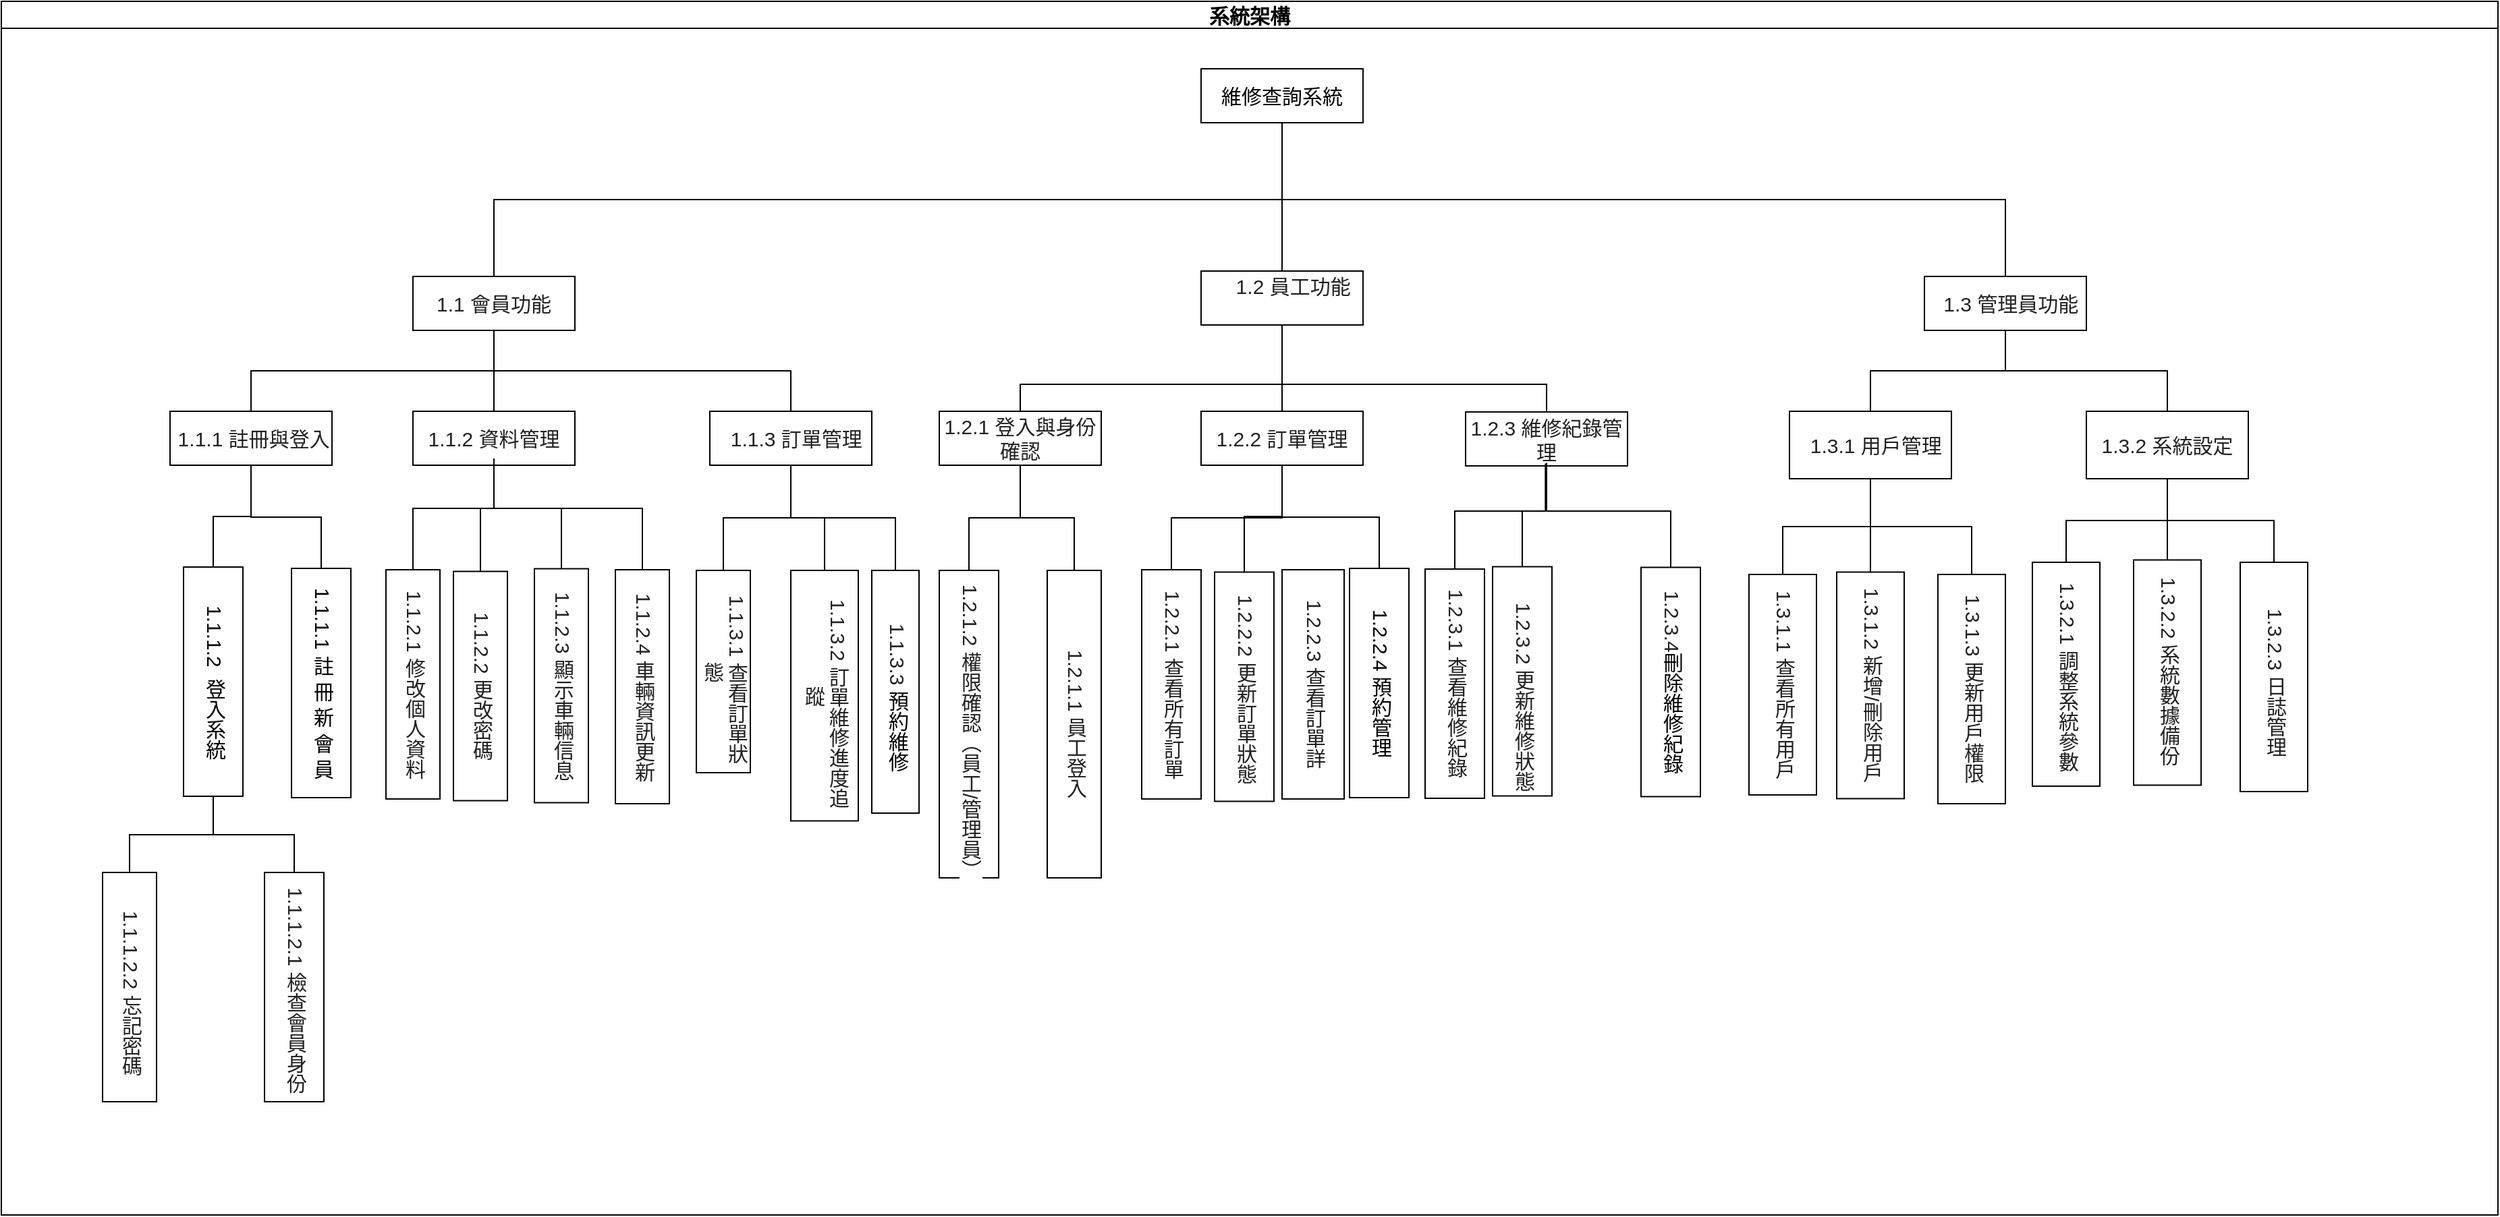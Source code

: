 <mxfile version="25.0.3">
  <diagram id="prtHgNgQTEPvFCAcTncT" name="Page-1">
    <mxGraphModel dx="2459" dy="530" grid="1" gridSize="10" guides="1" tooltips="1" connect="1" arrows="1" fold="1" page="1" pageScale="1" pageWidth="1169" pageHeight="827" math="0" shadow="0">
      <root>
        <mxCell id="0" />
        <mxCell id="1" parent="0" />
        <mxCell id="vLOGakIaKndCi6_WX_65-37" value="系統架構" style="swimlane;startSize=20;horizontal=1;containerType=tree;textShadow=0;movable=1;resizable=1;rotatable=1;deletable=1;editable=1;locked=0;connectable=1;fontSize=15;" parent="1" vertex="1">
          <mxGeometry x="-660" y="270" width="1850" height="900" as="geometry" />
        </mxCell>
        <mxCell id="vLOGakIaKndCi6_WX_65-39" value="維修查詢系統" style="whiteSpace=wrap;html=1;treeFolding=1;treeMoving=1;newEdgeStyle={&quot;edgeStyle&quot;:&quot;elbowEdgeStyle&quot;,&quot;startArrow&quot;:&quot;none&quot;,&quot;endArrow&quot;:&quot;none&quot;};fontSize=15;" parent="vLOGakIaKndCi6_WX_65-37" vertex="1">
          <mxGeometry x="889" y="50" width="120" height="40" as="geometry" />
        </mxCell>
        <mxCell id="i7zBOyGKAb41JnRDGn2z-2" value="" style="edgeStyle=elbowEdgeStyle;rounded=0;orthogonalLoop=1;jettySize=auto;html=1;elbow=vertical;startArrow=none;endArrow=none;fontSize=15;" parent="vLOGakIaKndCi6_WX_65-37" source="vLOGakIaKndCi6_WX_65-39" target="i7zBOyGKAb41JnRDGn2z-3" edge="1">
          <mxGeometry relative="1" as="geometry" />
        </mxCell>
        <mxCell id="i7zBOyGKAb41JnRDGn2z-3" value="&#xa;&lt;span style=&quot;color: rgb(34, 34, 34); font-family: Arial, Helvetica, sans-serif; font-style: normal; font-variant-ligatures: normal; font-variant-caps: normal; font-weight: 400; letter-spacing: normal; orphans: 2; text-align: start; text-indent: 0px; text-transform: none; widows: 2; word-spacing: 0px; -webkit-text-stroke-width: 0px; white-space: normal; background-color: rgb(255, 255, 255); text-decoration-thickness: initial; text-decoration-style: initial; text-decoration-color: initial; float: none; display: inline !important;&quot;&gt;&amp;nbsp; &amp;nbsp; 1.2 員工功能&lt;/span&gt;&#xa;&#xa;" style="whiteSpace=wrap;html=1;treeFolding=1;treeMoving=1;newEdgeStyle={&quot;edgeStyle&quot;:&quot;elbowEdgeStyle&quot;,&quot;startArrow&quot;:&quot;none&quot;,&quot;endArrow&quot;:&quot;none&quot;};fontSize=15;" parent="vLOGakIaKndCi6_WX_65-37" vertex="1">
          <mxGeometry x="889" y="200" width="120" height="40" as="geometry" />
        </mxCell>
        <mxCell id="i7zBOyGKAb41JnRDGn2z-4" value="" style="edgeStyle=elbowEdgeStyle;rounded=0;orthogonalLoop=1;jettySize=auto;html=1;elbow=vertical;startArrow=none;endArrow=none;fontSize=15;" parent="vLOGakIaKndCi6_WX_65-37" source="vLOGakIaKndCi6_WX_65-39" target="i7zBOyGKAb41JnRDGn2z-5" edge="1">
          <mxGeometry relative="1" as="geometry">
            <mxPoint x="290" y="114" as="sourcePoint" />
          </mxGeometry>
        </mxCell>
        <mxCell id="i7zBOyGKAb41JnRDGn2z-5" value="&lt;span style=&quot;color: rgb(34, 34, 34); font-family: Arial, Helvetica, sans-serif; text-align: start; background-color: rgb(255, 255, 255);&quot;&gt;1.1 會員功能&lt;/span&gt;" style="whiteSpace=wrap;html=1;treeFolding=1;treeMoving=1;newEdgeStyle={&quot;edgeStyle&quot;:&quot;elbowEdgeStyle&quot;,&quot;startArrow&quot;:&quot;none&quot;,&quot;endArrow&quot;:&quot;none&quot;};fontSize=15;" parent="vLOGakIaKndCi6_WX_65-37" vertex="1">
          <mxGeometry x="305" y="204" width="120" height="40" as="geometry" />
        </mxCell>
        <mxCell id="i7zBOyGKAb41JnRDGn2z-8" value="" style="edgeStyle=elbowEdgeStyle;rounded=0;orthogonalLoop=1;jettySize=auto;html=1;elbow=vertical;startArrow=none;endArrow=none;fontSize=15;" parent="vLOGakIaKndCi6_WX_65-37" source="i7zBOyGKAb41JnRDGn2z-5" target="i7zBOyGKAb41JnRDGn2z-9" edge="1">
          <mxGeometry relative="1" as="geometry">
            <mxPoint x="515" y="178" as="sourcePoint" />
          </mxGeometry>
        </mxCell>
        <mxCell id="i7zBOyGKAb41JnRDGn2z-9" value="&lt;span style=&quot;color: rgb(34, 34, 34); font-family: Arial, Helvetica, sans-serif; text-align: start; background-color: rgb(255, 255, 255);&quot;&gt;&amp;nbsp;1.1.1 註冊與登入&lt;/span&gt;" style="whiteSpace=wrap;html=1;treeFolding=1;treeMoving=1;newEdgeStyle={&quot;edgeStyle&quot;:&quot;elbowEdgeStyle&quot;,&quot;startArrow&quot;:&quot;none&quot;,&quot;endArrow&quot;:&quot;none&quot;};fontSize=15;" parent="vLOGakIaKndCi6_WX_65-37" vertex="1">
          <mxGeometry x="125" y="304" width="120" height="40" as="geometry" />
        </mxCell>
        <mxCell id="i7zBOyGKAb41JnRDGn2z-12" value="" style="edgeStyle=elbowEdgeStyle;rounded=0;orthogonalLoop=1;jettySize=auto;html=1;elbow=vertical;startArrow=none;endArrow=none;fontSize=15;" parent="vLOGakIaKndCi6_WX_65-37" source="i7zBOyGKAb41JnRDGn2z-9" target="i7zBOyGKAb41JnRDGn2z-13" edge="1">
          <mxGeometry relative="1" as="geometry">
            <mxPoint x="355" y="290" as="sourcePoint" />
          </mxGeometry>
        </mxCell>
        <mxCell id="i7zBOyGKAb41JnRDGn2z-13" value="1.1.1&lt;span style=&quot;background-color: initial;&quot;&gt;.1 註 冊 新 會 員&lt;/span&gt;" style="whiteSpace=wrap;html=1;treeFolding=1;treeMoving=1;newEdgeStyle={&quot;edgeStyle&quot;:&quot;elbowEdgeStyle&quot;,&quot;startArrow&quot;:&quot;none&quot;,&quot;endArrow&quot;:&quot;none&quot;};textDirection=vertical-lr;fontSize=15;" parent="vLOGakIaKndCi6_WX_65-37" vertex="1">
          <mxGeometry x="215" y="420.5" width="44" height="170" as="geometry" />
        </mxCell>
        <mxCell id="i7zBOyGKAb41JnRDGn2z-14" value="" style="edgeStyle=elbowEdgeStyle;rounded=0;orthogonalLoop=1;jettySize=auto;html=1;elbow=vertical;startArrow=none;endArrow=none;entryX=0.5;entryY=0;entryDx=0;entryDy=0;exitX=0.5;exitY=1;exitDx=0;exitDy=0;fontSize=15;" parent="vLOGakIaKndCi6_WX_65-37" source="i7zBOyGKAb41JnRDGn2z-9" target="i7zBOyGKAb41JnRDGn2z-15" edge="1">
          <mxGeometry relative="1" as="geometry">
            <mxPoint x="185" y="364" as="sourcePoint" />
            <mxPoint x="115" y="387" as="targetPoint" />
            <Array as="points" />
          </mxGeometry>
        </mxCell>
        <mxCell id="i7zBOyGKAb41JnRDGn2z-15" value="1.1.1.2&amp;nbsp; 登入系統" style="whiteSpace=wrap;html=1;treeFolding=1;treeMoving=1;newEdgeStyle={&quot;edgeStyle&quot;:&quot;elbowEdgeStyle&quot;,&quot;startArrow&quot;:&quot;none&quot;,&quot;endArrow&quot;:&quot;none&quot;};align=center;rotation=0;textDirection=vertical-lr;fontSize=15;" parent="vLOGakIaKndCi6_WX_65-37" vertex="1">
          <mxGeometry x="135" y="419.5" width="44" height="170" as="geometry" />
        </mxCell>
        <mxCell id="i7zBOyGKAb41JnRDGn2z-16" value="" style="edgeStyle=elbowEdgeStyle;rounded=0;orthogonalLoop=1;jettySize=auto;html=1;elbow=vertical;startArrow=none;endArrow=none;movable=1;resizable=1;rotatable=1;deletable=1;editable=1;locked=0;connectable=1;fontSize=15;" parent="vLOGakIaKndCi6_WX_65-37" source="i7zBOyGKAb41JnRDGn2z-15" target="i7zBOyGKAb41JnRDGn2z-17" edge="1">
          <mxGeometry relative="1" as="geometry">
            <mxPoint x="365" y="412" as="sourcePoint" />
          </mxGeometry>
        </mxCell>
        <mxCell id="i7zBOyGKAb41JnRDGn2z-17" value="&lt;span style=&quot;color: rgb(34, 34, 34); font-family: Arial, Helvetica, sans-serif; text-align: start; background-color: rgb(255, 255, 255);&quot;&gt;&amp;nbsp;1.1.1.2.1 檢查會員身份&lt;/span&gt;" style="whiteSpace=wrap;html=1;treeFolding=1;treeMoving=1;newEdgeStyle={&quot;edgeStyle&quot;:&quot;elbowEdgeStyle&quot;,&quot;startArrow&quot;:&quot;none&quot;,&quot;endArrow&quot;:&quot;none&quot;};textDirection=vertical-lr;movable=1;resizable=1;rotatable=1;deletable=1;editable=1;locked=0;connectable=1;fontSize=15;" parent="vLOGakIaKndCi6_WX_65-37" vertex="1">
          <mxGeometry x="195" y="646" width="44" height="170" as="geometry" />
        </mxCell>
        <mxCell id="i7zBOyGKAb41JnRDGn2z-18" value="" style="edgeStyle=elbowEdgeStyle;rounded=0;orthogonalLoop=1;jettySize=auto;html=1;elbow=vertical;startArrow=none;endArrow=none;movable=1;resizable=1;rotatable=1;deletable=1;editable=1;locked=0;connectable=1;fontSize=15;" parent="vLOGakIaKndCi6_WX_65-37" source="i7zBOyGKAb41JnRDGn2z-15" target="i7zBOyGKAb41JnRDGn2z-19" edge="1">
          <mxGeometry relative="1" as="geometry">
            <mxPoint x="235" y="492" as="sourcePoint" />
          </mxGeometry>
        </mxCell>
        <mxCell id="i7zBOyGKAb41JnRDGn2z-19" value="&lt;span style=&quot;color: rgb(34, 34, 34); font-family: Arial, Helvetica, sans-serif; text-align: start; background-color: rgb(255, 255, 255);&quot;&gt;&amp;nbsp; 1.1.1.2.2 忘記密碼&lt;/span&gt;" style="whiteSpace=wrap;html=1;treeFolding=1;treeMoving=1;newEdgeStyle={&quot;edgeStyle&quot;:&quot;elbowEdgeStyle&quot;,&quot;startArrow&quot;:&quot;none&quot;,&quot;endArrow&quot;:&quot;none&quot;};textDirection=vertical-lr;fontSize=15;" parent="vLOGakIaKndCi6_WX_65-37" vertex="1">
          <mxGeometry x="75" y="646" width="40" height="170" as="geometry" />
        </mxCell>
        <mxCell id="i7zBOyGKAb41JnRDGn2z-35" value="&lt;span style=&quot;color: rgb(34, 34, 34); font-family: Arial, Helvetica, sans-serif; text-align: start; background-color: rgb(255, 255, 255);&quot;&gt;1.1.2 資料管理&lt;/span&gt;" style="whiteSpace=wrap;html=1;treeFolding=1;treeMoving=1;newEdgeStyle={&quot;edgeStyle&quot;:&quot;elbowEdgeStyle&quot;,&quot;startArrow&quot;:&quot;none&quot;,&quot;endArrow&quot;:&quot;none&quot;};fontSize=15;" parent="vLOGakIaKndCi6_WX_65-37" vertex="1">
          <mxGeometry x="305" y="304" width="120" height="40" as="geometry" />
        </mxCell>
        <mxCell id="i7zBOyGKAb41JnRDGn2z-36" value="" style="edgeStyle=elbowEdgeStyle;rounded=0;orthogonalLoop=1;jettySize=auto;html=1;elbow=vertical;startArrow=none;endArrow=none;fontSize=15;" parent="vLOGakIaKndCi6_WX_65-37" source="i7zBOyGKAb41JnRDGn2z-35" target="i7zBOyGKAb41JnRDGn2z-37" edge="1">
          <mxGeometry relative="1" as="geometry">
            <mxPoint x="365" y="290" as="sourcePoint" />
            <Array as="points">
              <mxPoint x="365" y="376" />
            </Array>
          </mxGeometry>
        </mxCell>
        <mxCell id="i7zBOyGKAb41JnRDGn2z-37" value="&lt;span style=&quot;color: rgb(34, 34, 34); font-family: Arial, Helvetica, sans-serif; text-align: start; background-color: rgb(255, 255, 255);&quot;&gt;1.1.2.1 修改個人資料&lt;/span&gt;" style="whiteSpace=wrap;html=1;treeFolding=1;treeMoving=1;newEdgeStyle={&quot;edgeStyle&quot;:&quot;elbowEdgeStyle&quot;,&quot;startArrow&quot;:&quot;none&quot;,&quot;endArrow&quot;:&quot;none&quot;};textDirection=vertical-lr;fontSize=15;" parent="vLOGakIaKndCi6_WX_65-37" vertex="1">
          <mxGeometry x="285" y="421.5" width="40" height="170" as="geometry" />
        </mxCell>
        <mxCell id="i7zBOyGKAb41JnRDGn2z-39" value="&lt;span style=&quot;color: rgb(34, 34, 34); font-family: Arial, Helvetica, sans-serif; text-align: start; background-color: rgb(255, 255, 255);&quot;&gt;1.1.2.2 更改密碼&lt;/span&gt;" style="whiteSpace=wrap;html=1;treeFolding=1;treeMoving=1;newEdgeStyle={&quot;edgeStyle&quot;:&quot;elbowEdgeStyle&quot;,&quot;startArrow&quot;:&quot;none&quot;,&quot;endArrow&quot;:&quot;none&quot;};textDirection=vertical-rl;fontSize=15;" parent="vLOGakIaKndCi6_WX_65-37" vertex="1">
          <mxGeometry x="335" y="422.75" width="40" height="170" as="geometry" />
        </mxCell>
        <mxCell id="i7zBOyGKAb41JnRDGn2z-63" value="" style="edgeStyle=elbowEdgeStyle;rounded=0;orthogonalLoop=1;jettySize=auto;html=1;elbow=vertical;startArrow=none;endArrow=none;fontSize=15;" parent="vLOGakIaKndCi6_WX_65-37" source="i7zBOyGKAb41JnRDGn2z-5" target="i7zBOyGKAb41JnRDGn2z-64" edge="1">
          <mxGeometry relative="1" as="geometry">
            <mxPoint x="-255" y="304" as="sourcePoint" />
          </mxGeometry>
        </mxCell>
        <mxCell id="i7zBOyGKAb41JnRDGn2z-64" value="&lt;span style=&quot;color: rgb(34, 34, 34); font-family: Arial, Helvetica, sans-serif; text-align: start; background-color: rgb(255, 255, 255);&quot;&gt;&amp;nbsp; 1.1.3 訂單管理&lt;/span&gt;" style="whiteSpace=wrap;html=1;treeFolding=1;treeMoving=1;newEdgeStyle={&quot;edgeStyle&quot;:&quot;elbowEdgeStyle&quot;,&quot;startArrow&quot;:&quot;none&quot;,&quot;endArrow&quot;:&quot;none&quot;};fontSize=15;" parent="vLOGakIaKndCi6_WX_65-37" vertex="1">
          <mxGeometry x="525" y="304" width="120" height="40" as="geometry" />
        </mxCell>
        <mxCell id="i7zBOyGKAb41JnRDGn2z-65" value="" style="edgeStyle=elbowEdgeStyle;rounded=0;orthogonalLoop=1;jettySize=auto;html=1;elbow=vertical;startArrow=none;endArrow=none;fontSize=15;" parent="vLOGakIaKndCi6_WX_65-37" source="i7zBOyGKAb41JnRDGn2z-64" target="i7zBOyGKAb41JnRDGn2z-66" edge="1">
          <mxGeometry relative="1" as="geometry">
            <mxPoint x="-555" y="336" as="sourcePoint" />
          </mxGeometry>
        </mxCell>
        <mxCell id="i7zBOyGKAb41JnRDGn2z-66" value="&lt;span style=&quot;color: rgb(34, 34, 34); font-family: Arial, Helvetica, sans-serif; text-align: start; background-color: rgb(255, 255, 255);&quot;&gt;&amp;nbsp;&amp;nbsp; 1.1.3.1 查看訂單狀態&lt;/span&gt;" style="whiteSpace=wrap;html=1;treeFolding=1;treeMoving=1;newEdgeStyle={&quot;edgeStyle&quot;:&quot;elbowEdgeStyle&quot;,&quot;startArrow&quot;:&quot;none&quot;,&quot;endArrow&quot;:&quot;none&quot;};textDirection=vertical-rl;fontSize=15;" parent="vLOGakIaKndCi6_WX_65-37" vertex="1">
          <mxGeometry x="515" y="422" width="40" height="150" as="geometry" />
        </mxCell>
        <mxCell id="i7zBOyGKAb41JnRDGn2z-68" value="&lt;span style=&quot;color: rgb(34, 34, 34); font-family: Arial, Helvetica, sans-serif; text-align: start; background-color: rgb(255, 255, 255);&quot;&gt;&amp;nbsp;&amp;nbsp; 1.1.3.2 訂單維修進度追蹤&lt;/span&gt;" style="whiteSpace=wrap;html=1;treeFolding=1;treeMoving=1;newEdgeStyle={&quot;edgeStyle&quot;:&quot;elbowEdgeStyle&quot;,&quot;startArrow&quot;:&quot;none&quot;,&quot;endArrow&quot;:&quot;none&quot;};textDirection=vertical-rl;fontSize=15;" parent="vLOGakIaKndCi6_WX_65-37" vertex="1">
          <mxGeometry x="585" y="422" width="50" height="185.75" as="geometry" />
        </mxCell>
        <mxCell id="i7zBOyGKAb41JnRDGn2z-79" value="" style="edgeStyle=elbowEdgeStyle;rounded=0;orthogonalLoop=1;jettySize=auto;html=1;elbow=vertical;startArrow=none;endArrow=none;entryX=0.5;entryY=0;entryDx=0;entryDy=0;fontSize=15;exitX=0.5;exitY=1;exitDx=0;exitDy=0;" parent="vLOGakIaKndCi6_WX_65-37" source="i7zBOyGKAb41JnRDGn2z-3" target="i7zBOyGKAb41JnRDGn2z-80" edge="1">
          <mxGeometry relative="1" as="geometry">
            <mxPoint x="1015" y="248" as="sourcePoint" />
            <mxPoint x="795" y="278" as="targetPoint" />
            <Array as="points">
              <mxPoint x="885" y="284" />
            </Array>
          </mxGeometry>
        </mxCell>
        <mxCell id="i7zBOyGKAb41JnRDGn2z-80" value="&lt;span style=&quot;color: rgb(34, 34, 34); font-family: Arial, Helvetica, sans-serif; text-align: start; background-color: rgb(255, 255, 255);&quot;&gt;1.2.1 登入與身份確認&lt;/span&gt;" style="whiteSpace=wrap;html=1;treeFolding=1;treeMoving=1;newEdgeStyle={&quot;edgeStyle&quot;:&quot;elbowEdgeStyle&quot;,&quot;startArrow&quot;:&quot;none&quot;,&quot;endArrow&quot;:&quot;none&quot;};fontSize=15;" parent="vLOGakIaKndCi6_WX_65-37" vertex="1">
          <mxGeometry x="695" y="304" width="120" height="40" as="geometry" />
        </mxCell>
        <mxCell id="i7zBOyGKAb41JnRDGn2z-81" value="" style="edgeStyle=elbowEdgeStyle;rounded=0;orthogonalLoop=1;jettySize=auto;html=1;elbow=vertical;startArrow=none;endArrow=none;fontSize=15;" parent="vLOGakIaKndCi6_WX_65-37" source="i7zBOyGKAb41JnRDGn2z-3" target="i7zBOyGKAb41JnRDGn2z-82" edge="1">
          <mxGeometry relative="1" as="geometry">
            <mxPoint x="395" y="300" as="sourcePoint" />
            <Array as="points">
              <mxPoint x="949" y="264" />
            </Array>
          </mxGeometry>
        </mxCell>
        <mxCell id="i7zBOyGKAb41JnRDGn2z-82" value="&lt;span style=&quot;color: rgb(34, 34, 34); font-family: Arial, Helvetica, sans-serif; text-align: start; background-color: rgb(255, 255, 255);&quot;&gt;1.2.2 訂單管理&lt;/span&gt;" style="whiteSpace=wrap;html=1;treeFolding=1;treeMoving=1;newEdgeStyle={&quot;edgeStyle&quot;:&quot;elbowEdgeStyle&quot;,&quot;startArrow&quot;:&quot;none&quot;,&quot;endArrow&quot;:&quot;none&quot;};fontSize=15;" parent="vLOGakIaKndCi6_WX_65-37" vertex="1">
          <mxGeometry x="889" y="304" width="120" height="40" as="geometry" />
        </mxCell>
        <mxCell id="i7zBOyGKAb41JnRDGn2z-83" value="" style="edgeStyle=elbowEdgeStyle;rounded=0;orthogonalLoop=1;jettySize=auto;html=1;elbow=vertical;startArrow=none;endArrow=none;fontSize=15;" parent="vLOGakIaKndCi6_WX_65-37" source="i7zBOyGKAb41JnRDGn2z-80" target="i7zBOyGKAb41JnRDGn2z-84" edge="1">
          <mxGeometry relative="1" as="geometry">
            <mxPoint x="345" y="336" as="sourcePoint" />
          </mxGeometry>
        </mxCell>
        <mxCell id="i7zBOyGKAb41JnRDGn2z-84" value="&lt;span style=&quot;color: rgb(34, 34, 34); font-family: Arial, Helvetica, sans-serif; text-align: start; background-color: rgb(255, 255, 255);&quot;&gt;1.2.1.1 員工登入&lt;/span&gt;" style="whiteSpace=wrap;html=1;treeFolding=1;treeMoving=1;newEdgeStyle={&quot;edgeStyle&quot;:&quot;elbowEdgeStyle&quot;,&quot;startArrow&quot;:&quot;none&quot;,&quot;endArrow&quot;:&quot;none&quot;};textDirection=vertical-rl;fontSize=15;" parent="vLOGakIaKndCi6_WX_65-37" vertex="1">
          <mxGeometry x="775" y="422" width="40" height="228" as="geometry" />
        </mxCell>
        <mxCell id="i7zBOyGKAb41JnRDGn2z-85" value="" style="edgeStyle=elbowEdgeStyle;rounded=0;orthogonalLoop=1;jettySize=auto;html=1;elbow=vertical;startArrow=none;endArrow=none;fontSize=15;" parent="vLOGakIaKndCi6_WX_65-37" source="i7zBOyGKAb41JnRDGn2z-80" target="i7zBOyGKAb41JnRDGn2z-86" edge="1">
          <mxGeometry relative="1" as="geometry">
            <mxPoint x="215" y="416" as="sourcePoint" />
          </mxGeometry>
        </mxCell>
        <mxCell id="i7zBOyGKAb41JnRDGn2z-86" value="&lt;span style=&quot;color: rgb(34, 34, 34); font-family: Arial, Helvetica, sans-serif; text-align: start; background-color: rgb(255, 255, 255);&quot;&gt;&amp;nbsp; 1.2.1.2 權限確認（員工/管理員）&lt;/span&gt;" style="whiteSpace=wrap;html=1;treeFolding=1;treeMoving=1;newEdgeStyle={&quot;edgeStyle&quot;:&quot;elbowEdgeStyle&quot;,&quot;startArrow&quot;:&quot;none&quot;,&quot;endArrow&quot;:&quot;none&quot;};textDirection=vertical-rl;fontSize=15;" parent="vLOGakIaKndCi6_WX_65-37" vertex="1">
          <mxGeometry x="695" y="422" width="44" height="228" as="geometry" />
        </mxCell>
        <mxCell id="i7zBOyGKAb41JnRDGn2z-93" value="" style="edgeStyle=elbowEdgeStyle;rounded=0;orthogonalLoop=1;jettySize=auto;html=1;elbow=vertical;startArrow=none;endArrow=none;fontSize=15;" parent="vLOGakIaKndCi6_WX_65-37" source="i7zBOyGKAb41JnRDGn2z-82" target="i7zBOyGKAb41JnRDGn2z-94" edge="1">
          <mxGeometry relative="1" as="geometry">
            <mxPoint x="99" y="336" as="sourcePoint" />
          </mxGeometry>
        </mxCell>
        <mxCell id="i7zBOyGKAb41JnRDGn2z-94" value="&lt;span style=&quot;color: rgb(34, 34, 34); font-family: Arial, Helvetica, sans-serif; text-align: start; background-color: rgb(255, 255, 255);&quot;&gt;1.2.2.1 查看所有訂單&lt;/span&gt;" style="whiteSpace=wrap;html=1;treeFolding=1;treeMoving=1;newEdgeStyle={&quot;edgeStyle&quot;:&quot;elbowEdgeStyle&quot;,&quot;startArrow&quot;:&quot;none&quot;,&quot;endArrow&quot;:&quot;none&quot;};textDirection=vertical-rl;fontSize=15;" parent="vLOGakIaKndCi6_WX_65-37" vertex="1">
          <mxGeometry x="845" y="421.5" width="44" height="170" as="geometry" />
        </mxCell>
        <mxCell id="i7zBOyGKAb41JnRDGn2z-99" value="" style="edgeStyle=elbowEdgeStyle;rounded=0;orthogonalLoop=1;jettySize=auto;html=1;elbow=vertical;startArrow=none;endArrow=none;movable=1;resizable=1;rotatable=1;deletable=1;editable=1;locked=0;connectable=1;entryX=0.5;entryY=0;entryDx=0;entryDy=0;exitX=0.5;exitY=1;exitDx=0;exitDy=0;fontSize=15;" parent="vLOGakIaKndCi6_WX_65-37" source="i7zBOyGKAb41JnRDGn2z-82" target="i7zBOyGKAb41JnRDGn2z-100" edge="1">
          <mxGeometry relative="1" as="geometry">
            <mxPoint x="949" y="328" as="sourcePoint" />
            <mxPoint x="921" y="407.25" as="targetPoint" />
            <Array as="points">
              <mxPoint x="935" y="382" />
            </Array>
          </mxGeometry>
        </mxCell>
        <mxCell id="i7zBOyGKAb41JnRDGn2z-100" value="&lt;span style=&quot;color: rgb(34, 34, 34); font-family: Arial, Helvetica, sans-serif; text-align: start; background-color: rgb(255, 255, 255);&quot;&gt;&amp;nbsp;1.2.2.2 更新訂單狀態&lt;/span&gt;" style="whiteSpace=wrap;html=1;treeFolding=1;treeMoving=1;newEdgeStyle={&quot;edgeStyle&quot;:&quot;elbowEdgeStyle&quot;,&quot;startArrow&quot;:&quot;none&quot;,&quot;endArrow&quot;:&quot;none&quot;};textDirection=vertical-rl;movable=1;resizable=1;rotatable=1;deletable=1;editable=1;locked=0;connectable=1;fontSize=15;" parent="vLOGakIaKndCi6_WX_65-37" vertex="1">
          <mxGeometry x="899" y="423.25" width="44" height="170" as="geometry" />
        </mxCell>
        <mxCell id="i7zBOyGKAb41JnRDGn2z-102" value="&lt;span style=&quot;color: rgb(34, 34, 34); font-family: Arial, Helvetica, sans-serif; text-align: start; background-color: rgb(255, 255, 255);&quot;&gt;1.2.2.3 查看訂單詳&lt;/span&gt;" style="whiteSpace=wrap;html=1;treeFolding=1;treeMoving=1;newEdgeStyle={&quot;edgeStyle&quot;:&quot;elbowEdgeStyle&quot;,&quot;startArrow&quot;:&quot;none&quot;,&quot;endArrow&quot;:&quot;none&quot;};textDirection=vertical-rl;movable=1;resizable=1;rotatable=1;deletable=1;editable=1;locked=0;connectable=1;fontSize=15;" parent="vLOGakIaKndCi6_WX_65-37" vertex="1">
          <mxGeometry x="949" y="421.5" width="46" height="170" as="geometry" />
        </mxCell>
        <mxCell id="i7zBOyGKAb41JnRDGn2z-111" value="" style="edgeStyle=elbowEdgeStyle;rounded=0;orthogonalLoop=1;jettySize=auto;html=1;elbow=vertical;startArrow=none;endArrow=none;fontSize=15;entryX=0.5;entryY=0;entryDx=0;entryDy=0;" parent="vLOGakIaKndCi6_WX_65-37" source="i7zBOyGKAb41JnRDGn2z-3" target="i7zBOyGKAb41JnRDGn2z-112" edge="1">
          <mxGeometry relative="1" as="geometry">
            <mxPoint x="295" y="300" as="sourcePoint" />
            <Array as="points">
              <mxPoint x="1085" y="284" />
            </Array>
          </mxGeometry>
        </mxCell>
        <mxCell id="i7zBOyGKAb41JnRDGn2z-112" value="&lt;span style=&quot;color: rgb(34, 34, 34); font-family: Arial, Helvetica, sans-serif; text-align: start; background-color: rgb(255, 255, 255);&quot;&gt;1.2.3 維修紀錄管理&lt;/span&gt;" style="whiteSpace=wrap;html=1;treeFolding=1;treeMoving=1;newEdgeStyle={&quot;edgeStyle&quot;:&quot;elbowEdgeStyle&quot;,&quot;startArrow&quot;:&quot;none&quot;,&quot;endArrow&quot;:&quot;none&quot;};fontSize=15;" parent="vLOGakIaKndCi6_WX_65-37" vertex="1">
          <mxGeometry x="1085" y="304.5" width="120" height="40" as="geometry" />
        </mxCell>
        <mxCell id="i7zBOyGKAb41JnRDGn2z-113" value="" style="edgeStyle=elbowEdgeStyle;rounded=0;orthogonalLoop=1;jettySize=auto;html=1;elbow=vertical;startArrow=none;endArrow=none;fontSize=15;entryX=0.5;entryY=0;entryDx=0;entryDy=0;" parent="vLOGakIaKndCi6_WX_65-37" source="i7zBOyGKAb41JnRDGn2z-112" target="i7zBOyGKAb41JnRDGn2z-114" edge="1">
          <mxGeometry relative="1" as="geometry">
            <mxPoint y="336.5" as="sourcePoint" />
            <Array as="points">
              <mxPoint x="1145" y="378" />
            </Array>
          </mxGeometry>
        </mxCell>
        <mxCell id="i7zBOyGKAb41JnRDGn2z-114" value="&lt;span style=&quot;color: rgb(34, 34, 34); font-family: Arial, Helvetica, sans-serif; text-align: start; background-color: rgb(255, 255, 255);&quot;&gt;1.2.3.1 查看維修紀錄&lt;/span&gt;" style="whiteSpace=wrap;html=1;treeFolding=1;treeMoving=1;newEdgeStyle={&quot;edgeStyle&quot;:&quot;elbowEdgeStyle&quot;,&quot;startArrow&quot;:&quot;none&quot;,&quot;endArrow&quot;:&quot;none&quot;};textDirection=vertical-rl;fontSize=15;" parent="vLOGakIaKndCi6_WX_65-37" vertex="1">
          <mxGeometry x="1055" y="421" width="44" height="170" as="geometry" />
        </mxCell>
        <mxCell id="i7zBOyGKAb41JnRDGn2z-115" value="" style="edgeStyle=elbowEdgeStyle;rounded=0;orthogonalLoop=1;jettySize=auto;html=1;elbow=vertical;startArrow=none;endArrow=none;movable=1;resizable=1;rotatable=1;deletable=1;editable=1;locked=0;connectable=1;exitX=0.493;exitY=0.956;exitDx=0;exitDy=0;exitPerimeter=0;entryX=0.5;entryY=0;entryDx=0;entryDy=0;fontSize=15;" parent="vLOGakIaKndCi6_WX_65-37" source="i7zBOyGKAb41JnRDGn2z-112" target="i7zBOyGKAb41JnRDGn2z-116" edge="1">
          <mxGeometry relative="1" as="geometry">
            <mxPoint x="1160" y="406.5" as="sourcePoint" />
            <Array as="points">
              <mxPoint x="1165" y="378" />
            </Array>
          </mxGeometry>
        </mxCell>
        <mxCell id="i7zBOyGKAb41JnRDGn2z-116" value="&lt;span style=&quot;color: rgb(34, 34, 34); font-family: Arial, Helvetica, sans-serif; text-align: start; background-color: rgb(255, 255, 255);&quot;&gt;&amp;nbsp; &amp;nbsp; &amp;nbsp; 1.2.3.2 更新維修狀態&lt;/span&gt;" style="whiteSpace=wrap;html=1;treeFolding=1;treeMoving=1;newEdgeStyle={&quot;edgeStyle&quot;:&quot;elbowEdgeStyle&quot;,&quot;startArrow&quot;:&quot;none&quot;,&quot;endArrow&quot;:&quot;none&quot;};textDirection=vertical-rl;movable=1;resizable=1;rotatable=1;deletable=1;editable=1;locked=0;connectable=1;fontSize=15;" parent="vLOGakIaKndCi6_WX_65-37" vertex="1">
          <mxGeometry x="1105" y="419.25" width="44" height="170" as="geometry" />
        </mxCell>
        <mxCell id="i7zBOyGKAb41JnRDGn2z-129" value="&lt;span style=&quot;color: rgb(34, 34, 34); font-family: Arial, Helvetica, sans-serif; text-align: start; background-color: rgb(255, 255, 255);&quot;&gt;1.3.2 系統設定&lt;/span&gt;" style="whiteSpace=wrap;html=1;treeFolding=1;treeMoving=1;newEdgeStyle={&quot;edgeStyle&quot;:&quot;elbowEdgeStyle&quot;,&quot;startArrow&quot;:&quot;none&quot;,&quot;endArrow&quot;:&quot;none&quot;};fontSize=15;" parent="vLOGakIaKndCi6_WX_65-37" vertex="1">
          <mxGeometry x="1545" y="304" width="120" height="50" as="geometry" />
        </mxCell>
        <mxCell id="i7zBOyGKAb41JnRDGn2z-131" value="" style="edgeStyle=elbowEdgeStyle;rounded=0;orthogonalLoop=1;jettySize=auto;html=1;elbow=vertical;startArrow=none;endArrow=none;fontSize=15;" parent="vLOGakIaKndCi6_WX_65-37" source="i7zBOyGKAb41JnRDGn2z-7" target="i7zBOyGKAb41JnRDGn2z-132" edge="1">
          <mxGeometry relative="1" as="geometry">
            <mxPoint x="725" y="300" as="sourcePoint" />
          </mxGeometry>
        </mxCell>
        <mxCell id="i7zBOyGKAb41JnRDGn2z-132" value="&lt;span style=&quot;color: rgb(34, 34, 34); font-family: Arial, Helvetica, sans-serif; text-align: start; background-color: rgb(255, 255, 255);&quot;&gt;&amp;nbsp; 1.3.1 用戶管理&lt;/span&gt;" style="whiteSpace=wrap;html=1;treeFolding=1;treeMoving=1;newEdgeStyle={&quot;edgeStyle&quot;:&quot;elbowEdgeStyle&quot;,&quot;startArrow&quot;:&quot;none&quot;,&quot;endArrow&quot;:&quot;none&quot;};fontSize=15;" parent="vLOGakIaKndCi6_WX_65-37" vertex="1">
          <mxGeometry x="1325" y="304" width="120" height="50" as="geometry" />
        </mxCell>
        <mxCell id="i7zBOyGKAb41JnRDGn2z-135" value="" style="edgeStyle=elbowEdgeStyle;rounded=0;orthogonalLoop=1;jettySize=auto;html=1;elbow=vertical;startArrow=none;endArrow=none;fontSize=15;" parent="vLOGakIaKndCi6_WX_65-37" source="i7zBOyGKAb41JnRDGn2z-132" target="i7zBOyGKAb41JnRDGn2z-136" edge="1">
          <mxGeometry relative="1" as="geometry">
            <mxPoint x="555" y="340.5" as="sourcePoint" />
          </mxGeometry>
        </mxCell>
        <mxCell id="i7zBOyGKAb41JnRDGn2z-136" value="&lt;span style=&quot;color: rgb(34, 34, 34); font-family: Arial, Helvetica, sans-serif; text-align: start; background-color: rgb(255, 255, 255);&quot;&gt;1.3.1.1 查看所有用戶&lt;/span&gt;" style="whiteSpace=wrap;html=1;treeFolding=1;treeMoving=1;newEdgeStyle={&quot;edgeStyle&quot;:&quot;elbowEdgeStyle&quot;,&quot;startArrow&quot;:&quot;none&quot;,&quot;endArrow&quot;:&quot;none&quot;};textDirection=vertical-rl;fontSize=15;" parent="vLOGakIaKndCi6_WX_65-37" vertex="1">
          <mxGeometry x="1295" y="425" width="50" height="163.5" as="geometry" />
        </mxCell>
        <mxCell id="i7zBOyGKAb41JnRDGn2z-137" value="" style="edgeStyle=elbowEdgeStyle;rounded=0;orthogonalLoop=1;jettySize=auto;html=1;elbow=horizontal;startArrow=none;endArrow=none;entryX=0.5;entryY=0;entryDx=0;entryDy=0;exitX=0.5;exitY=1;exitDx=0;exitDy=0;fontSize=15;" parent="vLOGakIaKndCi6_WX_65-37" source="i7zBOyGKAb41JnRDGn2z-132" target="i7zBOyGKAb41JnRDGn2z-138" edge="1">
          <mxGeometry relative="1" as="geometry">
            <mxPoint x="1394.75" y="370.5" as="sourcePoint" />
            <mxPoint x="1395.25" y="406.88" as="targetPoint" />
            <Array as="points">
              <mxPoint x="1385" y="400.5" />
            </Array>
          </mxGeometry>
        </mxCell>
        <mxCell id="i7zBOyGKAb41JnRDGn2z-138" value="&lt;span style=&quot;color: rgb(34, 34, 34); font-family: Arial, Helvetica, sans-serif; background-color: rgb(255, 255, 255);&quot;&gt;1.3.1.2 新增/刪除用戶&lt;/span&gt;" style="whiteSpace=wrap;html=1;treeFolding=1;treeMoving=1;newEdgeStyle={&quot;edgeStyle&quot;:&quot;elbowEdgeStyle&quot;,&quot;startArrow&quot;:&quot;none&quot;,&quot;endArrow&quot;:&quot;none&quot;};textDirection=vertical-rl;align=center;verticalAlign=middle;labelPosition=center;verticalLabelPosition=middle;fontSize=15;" parent="vLOGakIaKndCi6_WX_65-37" vertex="1">
          <mxGeometry x="1360" y="423.25" width="50" height="168" as="geometry" />
        </mxCell>
        <mxCell id="i7zBOyGKAb41JnRDGn2z-139" value="" style="edgeStyle=elbowEdgeStyle;rounded=0;orthogonalLoop=1;jettySize=auto;html=1;elbow=vertical;startArrow=none;endArrow=none;exitX=0.5;exitY=1;exitDx=0;exitDy=0;fontSize=15;" parent="vLOGakIaKndCi6_WX_65-37" source="i7zBOyGKAb41JnRDGn2z-132" target="i7zBOyGKAb41JnRDGn2z-140" edge="1">
          <mxGeometry relative="1" as="geometry">
            <mxPoint x="425" y="540.5" as="sourcePoint" />
          </mxGeometry>
        </mxCell>
        <mxCell id="i7zBOyGKAb41JnRDGn2z-140" value="&lt;span style=&quot;color: rgb(34, 34, 34); font-family: Arial, Helvetica, sans-serif; text-align: start; background-color: rgb(255, 255, 255);&quot;&gt;1.3.1.3 更新用戶權限&lt;/span&gt;" style="whiteSpace=wrap;html=1;treeFolding=1;treeMoving=1;newEdgeStyle={&quot;edgeStyle&quot;:&quot;elbowEdgeStyle&quot;,&quot;startArrow&quot;:&quot;none&quot;,&quot;endArrow&quot;:&quot;none&quot;};textDirection=vertical-rl;fontSize=15;" parent="vLOGakIaKndCi6_WX_65-37" vertex="1">
          <mxGeometry x="1435" y="425" width="50" height="170" as="geometry" />
        </mxCell>
        <mxCell id="i7zBOyGKAb41JnRDGn2z-141" value="" style="edgeStyle=elbowEdgeStyle;rounded=0;orthogonalLoop=1;jettySize=auto;html=1;elbow=vertical;startArrow=none;endArrow=none;fontSize=15;" parent="vLOGakIaKndCi6_WX_65-37" source="i7zBOyGKAb41JnRDGn2z-129" target="i7zBOyGKAb41JnRDGn2z-142" edge="1">
          <mxGeometry relative="1" as="geometry">
            <mxPoint x="505" y="336" as="sourcePoint" />
          </mxGeometry>
        </mxCell>
        <mxCell id="i7zBOyGKAb41JnRDGn2z-142" value="&lt;span style=&quot;color: rgb(34, 34, 34); font-family: Arial, Helvetica, sans-serif; text-align: start; background-color: rgb(255, 255, 255);&quot;&gt;&amp;nbsp;1.3.2.1 調整系統參數&lt;/span&gt;" style="whiteSpace=wrap;html=1;treeFolding=1;treeMoving=1;newEdgeStyle={&quot;edgeStyle&quot;:&quot;elbowEdgeStyle&quot;,&quot;startArrow&quot;:&quot;none&quot;,&quot;endArrow&quot;:&quot;none&quot;};textDirection=vertical-rl;fontSize=15;" parent="vLOGakIaKndCi6_WX_65-37" vertex="1">
          <mxGeometry x="1505" y="416" width="50" height="166" as="geometry" />
        </mxCell>
        <mxCell id="i7zBOyGKAb41JnRDGn2z-143" value="" style="edgeStyle=elbowEdgeStyle;rounded=0;orthogonalLoop=1;jettySize=auto;html=1;elbow=vertical;startArrow=none;endArrow=none;movable=1;resizable=1;rotatable=1;deletable=1;editable=1;locked=0;connectable=1;exitX=0.5;exitY=1;exitDx=0;exitDy=0;fontSize=15;" parent="vLOGakIaKndCi6_WX_65-37" source="i7zBOyGKAb41JnRDGn2z-129" target="i7zBOyGKAb41JnRDGn2z-144" edge="1">
          <mxGeometry relative="1" as="geometry">
            <mxPoint x="505" y="456" as="sourcePoint" />
          </mxGeometry>
        </mxCell>
        <mxCell id="i7zBOyGKAb41JnRDGn2z-144" value="&lt;span style=&quot;color: rgb(34, 34, 34); font-family: Arial, Helvetica, sans-serif; text-align: start; background-color: rgb(255, 255, 255);&quot;&gt;1.3.2.2 系統數據備份&lt;/span&gt;" style="whiteSpace=wrap;html=1;treeFolding=1;treeMoving=1;newEdgeStyle={&quot;edgeStyle&quot;:&quot;elbowEdgeStyle&quot;,&quot;startArrow&quot;:&quot;none&quot;,&quot;endArrow&quot;:&quot;none&quot;};textDirection=vertical-rl;movable=1;resizable=1;rotatable=1;deletable=1;editable=1;locked=0;connectable=1;fontSize=15;" parent="vLOGakIaKndCi6_WX_65-37" vertex="1">
          <mxGeometry x="1580" y="414.25" width="50" height="167" as="geometry" />
        </mxCell>
        <mxCell id="i7zBOyGKAb41JnRDGn2z-145" value="" style="edgeStyle=elbowEdgeStyle;rounded=0;orthogonalLoop=1;jettySize=auto;html=1;elbow=vertical;startArrow=none;endArrow=none;movable=1;resizable=1;rotatable=1;deletable=1;editable=1;locked=0;connectable=1;exitX=0.5;exitY=1;exitDx=0;exitDy=0;fontSize=15;" parent="vLOGakIaKndCi6_WX_65-37" source="i7zBOyGKAb41JnRDGn2z-129" target="i7zBOyGKAb41JnRDGn2z-146" edge="1">
          <mxGeometry relative="1" as="geometry">
            <mxPoint x="505" y="536" as="sourcePoint" />
          </mxGeometry>
        </mxCell>
        <mxCell id="i7zBOyGKAb41JnRDGn2z-146" value="&lt;span style=&quot;color: rgb(34, 34, 34); font-family: Arial, Helvetica, sans-serif; text-align: start; background-color: rgb(255, 255, 255);&quot;&gt;&amp;nbsp; 1.3.2.3 日誌管理&lt;/span&gt;" style="whiteSpace=wrap;html=1;treeFolding=1;treeMoving=1;newEdgeStyle={&quot;edgeStyle&quot;:&quot;elbowEdgeStyle&quot;,&quot;startArrow&quot;:&quot;none&quot;,&quot;endArrow&quot;:&quot;none&quot;};textDirection=vertical-rl;movable=1;resizable=1;rotatable=1;deletable=1;editable=1;locked=0;connectable=1;fontSize=15;" parent="vLOGakIaKndCi6_WX_65-37" vertex="1">
          <mxGeometry x="1659" y="416" width="50" height="170" as="geometry" />
        </mxCell>
        <mxCell id="i7zBOyGKAb41JnRDGn2z-7" value="&lt;span style=&quot;color: rgb(34, 34, 34); font-family: Arial, Helvetica, sans-serif; text-align: start; background-color: rgb(255, 255, 255);&quot;&gt;&amp;nbsp; 1.3 管理員功能&lt;/span&gt;" style="whiteSpace=wrap;html=1;treeFolding=1;treeMoving=1;newEdgeStyle={&quot;edgeStyle&quot;:&quot;elbowEdgeStyle&quot;,&quot;startArrow&quot;:&quot;none&quot;,&quot;endArrow&quot;:&quot;none&quot;};fontSize=15;" parent="vLOGakIaKndCi6_WX_65-37" vertex="1">
          <mxGeometry x="1425" y="204" width="120" height="40" as="geometry" />
        </mxCell>
        <mxCell id="i7zBOyGKAb41JnRDGn2z-130" value="" style="edgeStyle=elbowEdgeStyle;rounded=0;orthogonalLoop=1;jettySize=auto;html=1;elbow=vertical;startArrow=none;endArrow=none;fontSize=15;" parent="vLOGakIaKndCi6_WX_65-37" source="i7zBOyGKAb41JnRDGn2z-7" target="i7zBOyGKAb41JnRDGn2z-129" edge="1">
          <mxGeometry relative="1" as="geometry" />
        </mxCell>
        <mxCell id="i7zBOyGKAb41JnRDGn2z-6" value="" style="edgeStyle=elbowEdgeStyle;rounded=0;orthogonalLoop=1;jettySize=auto;html=1;elbow=vertical;startArrow=none;endArrow=none;fontSize=15;" parent="vLOGakIaKndCi6_WX_65-37" source="vLOGakIaKndCi6_WX_65-39" target="i7zBOyGKAb41JnRDGn2z-7" edge="1">
          <mxGeometry relative="1" as="geometry">
            <mxPoint x="350" y="64" as="sourcePoint" />
          </mxGeometry>
        </mxCell>
        <mxCell id="CAXlTMmM8GYfuFRi7L40-3" value="" style="edgeStyle=elbowEdgeStyle;rounded=0;orthogonalLoop=1;jettySize=auto;html=1;elbow=vertical;startArrow=none;endArrow=none;fontSize=15;" parent="vLOGakIaKndCi6_WX_65-37" source="i7zBOyGKAb41JnRDGn2z-35" target="CAXlTMmM8GYfuFRi7L40-4" edge="1">
          <mxGeometry relative="1" as="geometry">
            <mxPoint x="-335" y="386" as="sourcePoint" />
            <Array as="points">
              <mxPoint x="365" y="376" />
            </Array>
          </mxGeometry>
        </mxCell>
        <mxCell id="CAXlTMmM8GYfuFRi7L40-4" value="&lt;span style=&quot;color: rgb(34, 34, 34); font-family: Arial, Helvetica, sans-serif; text-align: start; background-color: rgb(255, 255, 255);&quot;&gt;1.1.2.3 顯示車輛信息&lt;/span&gt;" style="whiteSpace=wrap;html=1;treeFolding=1;treeMoving=1;newEdgeStyle={&quot;edgeStyle&quot;:&quot;elbowEdgeStyle&quot;,&quot;startArrow&quot;:&quot;none&quot;,&quot;endArrow&quot;:&quot;none&quot;};textDirection=vertical-rl;fontSize=15;" parent="vLOGakIaKndCi6_WX_65-37" vertex="1">
          <mxGeometry x="395" y="420.75" width="40" height="173.5" as="geometry" />
        </mxCell>
        <mxCell id="fq9uPXwty8QXhf4ej4uf-1" value="" style="edgeStyle=elbowEdgeStyle;rounded=0;orthogonalLoop=1;jettySize=auto;html=1;elbow=vertical;startArrow=none;endArrow=none;movable=1;resizable=1;rotatable=1;deletable=1;editable=1;locked=0;connectable=1;exitX=0.5;exitY=1;exitDx=0;exitDy=0;fontSize=15;entryX=0.5;entryY=0;entryDx=0;entryDy=0;" parent="vLOGakIaKndCi6_WX_65-37" target="fq9uPXwty8QXhf4ej4uf-2" edge="1">
          <mxGeometry relative="1" as="geometry">
            <mxPoint x="1145" y="342.25" as="sourcePoint" />
            <mxPoint x="1292" y="421.5" as="targetPoint" />
            <Array as="points">
              <mxPoint x="1215" y="378" />
            </Array>
          </mxGeometry>
        </mxCell>
        <mxCell id="fq9uPXwty8QXhf4ej4uf-2" value="&lt;span style=&quot;color: rgb(34, 34, 34); font-family: Arial, Helvetica, sans-serif; text-align: start; background-color: rgb(255, 255, 255);&quot;&gt;1.2.3.4&lt;/span&gt;刪除維修紀錄" style="whiteSpace=wrap;html=1;treeFolding=1;treeMoving=1;newEdgeStyle={&quot;edgeStyle&quot;:&quot;elbowEdgeStyle&quot;,&quot;startArrow&quot;:&quot;none&quot;,&quot;endArrow&quot;:&quot;none&quot;};textDirection=vertical-rl;fontSize=15;" parent="vLOGakIaKndCi6_WX_65-37" vertex="1">
          <mxGeometry x="1215" y="419.75" width="44" height="170" as="geometry" />
        </mxCell>
        <mxCell id="qS1px_nAEGDlvm55yif1-1" value="" style="edgeStyle=elbowEdgeStyle;rounded=0;orthogonalLoop=1;jettySize=auto;html=1;elbow=vertical;startArrow=none;endArrow=none;fontSize=15;" parent="vLOGakIaKndCi6_WX_65-37" source="i7zBOyGKAb41JnRDGn2z-64" target="qS1px_nAEGDlvm55yif1-2" edge="1">
          <mxGeometry relative="1" as="geometry">
            <mxPoint x="-615" y="386" as="sourcePoint" />
          </mxGeometry>
        </mxCell>
        <mxCell id="qS1px_nAEGDlvm55yif1-2" value="&lt;span style=&quot;color: rgb(34, 34, 34); font-family: Arial, Helvetica, sans-serif; text-align: start; background-color: rgb(255, 255, 255);&quot;&gt;&amp;nbsp; 1.1.3.3&amp;nbsp;&lt;/span&gt;預約維修" style="whiteSpace=wrap;html=1;treeFolding=1;treeMoving=1;newEdgeStyle={&quot;edgeStyle&quot;:&quot;elbowEdgeStyle&quot;,&quot;startArrow&quot;:&quot;none&quot;,&quot;endArrow&quot;:&quot;none&quot;};textDirection=vertical-rl;fontSize=15;" parent="vLOGakIaKndCi6_WX_65-37" vertex="1">
          <mxGeometry x="645" y="422" width="35" height="180" as="geometry" />
        </mxCell>
        <mxCell id="zYZ4bhmDmVf4tej1kryr-1" value="" style="edgeStyle=elbowEdgeStyle;rounded=0;orthogonalLoop=1;jettySize=auto;html=1;elbow=vertical;startArrow=none;endArrow=none;movable=1;resizable=1;rotatable=1;deletable=1;editable=1;locked=0;connectable=1;exitX=0.5;exitY=1;exitDx=0;exitDy=0;fontSize=15;" parent="vLOGakIaKndCi6_WX_65-37" source="i7zBOyGKAb41JnRDGn2z-82" target="zYZ4bhmDmVf4tej1kryr-2" edge="1">
          <mxGeometry relative="1" as="geometry">
            <mxPoint x="959" y="406" as="sourcePoint" />
            <Array as="points" />
          </mxGeometry>
        </mxCell>
        <mxCell id="zYZ4bhmDmVf4tej1kryr-2" value="1.2.2.4 預約管理" style="whiteSpace=wrap;html=1;treeFolding=1;treeMoving=1;newEdgeStyle={&quot;edgeStyle&quot;:&quot;elbowEdgeStyle&quot;,&quot;startArrow&quot;:&quot;none&quot;,&quot;endArrow&quot;:&quot;none&quot;};textDirection=vertical-rl;fontSize=15;" parent="vLOGakIaKndCi6_WX_65-37" vertex="1">
          <mxGeometry x="999" y="420.5" width="44" height="170" as="geometry" />
        </mxCell>
        <mxCell id="wiIu2HbstxolNT0k3t43-13" value="&lt;span style=&quot;color: rgb(34, 34, 34); font-family: Arial, Helvetica, sans-serif; text-align: start; background-color: rgb(255, 255, 255);&quot;&gt;1.1.2.4 車輛資訊更新&lt;/span&gt;" style="whiteSpace=wrap;html=1;treeFolding=1;treeMoving=1;newEdgeStyle={&quot;edgeStyle&quot;:&quot;elbowEdgeStyle&quot;,&quot;startArrow&quot;:&quot;none&quot;,&quot;endArrow&quot;:&quot;none&quot;};textDirection=vertical-rl;fontSize=15;" parent="vLOGakIaKndCi6_WX_65-37" vertex="1">
          <mxGeometry x="455" y="421.5" width="40" height="173.5" as="geometry" />
        </mxCell>
        <mxCell id="wiIu2HbstxolNT0k3t43-14" value="" style="edgeStyle=elbowEdgeStyle;rounded=0;orthogonalLoop=1;jettySize=auto;html=1;elbow=vertical;startArrow=none;endArrow=none;entryX=0.5;entryY=0;entryDx=0;entryDy=0;exitX=0.5;exitY=1;exitDx=0;exitDy=0;fontSize=15;" parent="vLOGakIaKndCi6_WX_65-37" target="wiIu2HbstxolNT0k3t43-13" edge="1">
          <mxGeometry relative="1" as="geometry">
            <mxPoint x="365" y="339.86" as="sourcePoint" />
            <mxPoint x="455" y="379.003" as="targetPoint" />
            <Array as="points">
              <mxPoint x="425" y="376" />
            </Array>
          </mxGeometry>
        </mxCell>
        <mxCell id="wiIu2HbstxolNT0k3t43-19" value="" style="edgeStyle=elbowEdgeStyle;rounded=0;orthogonalLoop=1;jettySize=auto;html=1;elbow=vertical;startArrow=none;endArrow=none;entryX=0.5;entryY=0;entryDx=0;entryDy=0;exitX=0.5;exitY=1;exitDx=0;exitDy=0;fontSize=15;" parent="vLOGakIaKndCi6_WX_65-37" target="i7zBOyGKAb41JnRDGn2z-39" edge="1">
          <mxGeometry relative="1" as="geometry">
            <mxPoint x="365" y="339" as="sourcePoint" />
            <mxPoint x="355" y="417.75" as="targetPoint" />
            <Array as="points">
              <mxPoint x="365" y="376" />
            </Array>
          </mxGeometry>
        </mxCell>
        <mxCell id="wiIu2HbstxolNT0k3t43-20" value="" style="edgeStyle=elbowEdgeStyle;rounded=0;orthogonalLoop=1;jettySize=auto;html=1;elbow=vertical;startArrow=none;endArrow=none;entryX=0.5;entryY=0;entryDx=0;entryDy=0;fontSize=15;" parent="vLOGakIaKndCi6_WX_65-37" target="i7zBOyGKAb41JnRDGn2z-68" edge="1">
          <mxGeometry relative="1" as="geometry">
            <mxPoint x="585" y="344" as="sourcePoint" />
            <mxPoint x="645" y="384" as="targetPoint" />
            <Array as="points" />
          </mxGeometry>
        </mxCell>
        <mxCell id="Gvq6k_iHJ9d41sPTM1QB-2" value="" style="endArrow=none;html=1;rounded=0;exitX=0.5;exitY=0;exitDx=0;exitDy=0;" parent="vLOGakIaKndCi6_WX_65-37" source="i7zBOyGKAb41JnRDGn2z-35" edge="1">
          <mxGeometry width="50" height="50" relative="1" as="geometry">
            <mxPoint x="365" y="304" as="sourcePoint" />
            <mxPoint x="365" y="244" as="targetPoint" />
          </mxGeometry>
        </mxCell>
      </root>
    </mxGraphModel>
  </diagram>
</mxfile>
